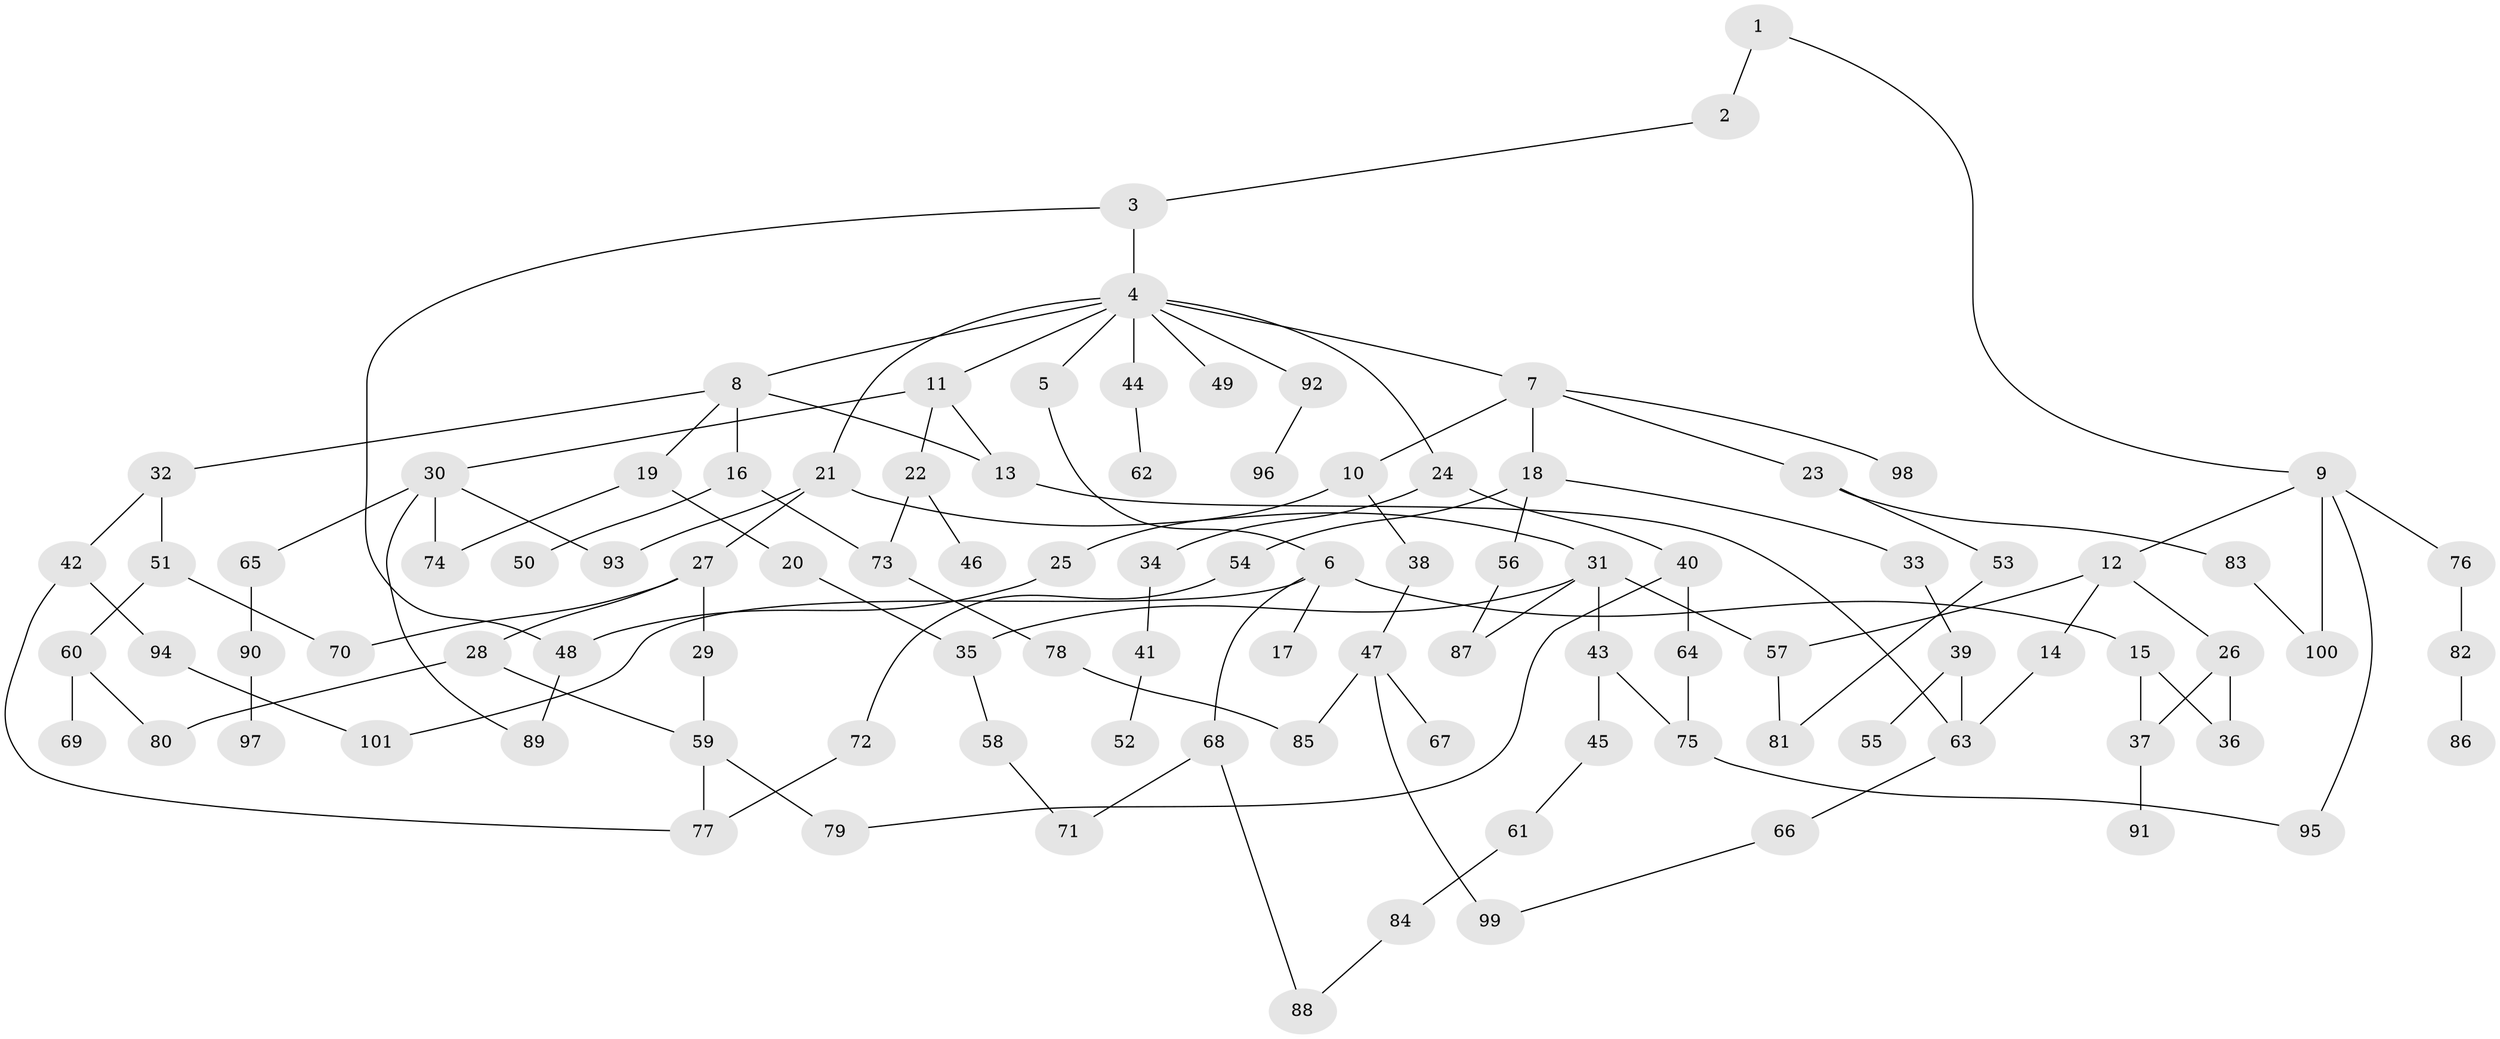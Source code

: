 // original degree distribution, {2: 0.3402777777777778, 3: 0.19444444444444445, 4: 0.13194444444444445, 11: 0.006944444444444444, 5: 0.034722222222222224, 6: 0.013888888888888888, 1: 0.2777777777777778}
// Generated by graph-tools (version 1.1) at 2025/48/03/04/25 22:48:42]
// undirected, 101 vertices, 128 edges
graph export_dot {
  node [color=gray90,style=filled];
  1;
  2;
  3;
  4;
  5;
  6;
  7;
  8;
  9;
  10;
  11;
  12;
  13;
  14;
  15;
  16;
  17;
  18;
  19;
  20;
  21;
  22;
  23;
  24;
  25;
  26;
  27;
  28;
  29;
  30;
  31;
  32;
  33;
  34;
  35;
  36;
  37;
  38;
  39;
  40;
  41;
  42;
  43;
  44;
  45;
  46;
  47;
  48;
  49;
  50;
  51;
  52;
  53;
  54;
  55;
  56;
  57;
  58;
  59;
  60;
  61;
  62;
  63;
  64;
  65;
  66;
  67;
  68;
  69;
  70;
  71;
  72;
  73;
  74;
  75;
  76;
  77;
  78;
  79;
  80;
  81;
  82;
  83;
  84;
  85;
  86;
  87;
  88;
  89;
  90;
  91;
  92;
  93;
  94;
  95;
  96;
  97;
  98;
  99;
  100;
  101;
  1 -- 2 [weight=1.0];
  1 -- 9 [weight=1.0];
  2 -- 3 [weight=1.0];
  3 -- 4 [weight=1.0];
  3 -- 48 [weight=1.0];
  4 -- 5 [weight=1.0];
  4 -- 7 [weight=1.0];
  4 -- 8 [weight=1.0];
  4 -- 11 [weight=1.0];
  4 -- 21 [weight=1.0];
  4 -- 24 [weight=1.0];
  4 -- 44 [weight=1.0];
  4 -- 49 [weight=1.0];
  4 -- 92 [weight=1.0];
  5 -- 6 [weight=1.0];
  6 -- 15 [weight=1.0];
  6 -- 17 [weight=1.0];
  6 -- 68 [weight=1.0];
  6 -- 101 [weight=1.0];
  7 -- 10 [weight=1.0];
  7 -- 18 [weight=1.0];
  7 -- 23 [weight=1.0];
  7 -- 98 [weight=1.0];
  8 -- 13 [weight=1.0];
  8 -- 16 [weight=1.0];
  8 -- 19 [weight=1.0];
  8 -- 32 [weight=1.0];
  9 -- 12 [weight=1.0];
  9 -- 76 [weight=1.0];
  9 -- 95 [weight=1.0];
  9 -- 100 [weight=1.0];
  10 -- 25 [weight=1.0];
  10 -- 38 [weight=1.0];
  11 -- 13 [weight=1.0];
  11 -- 22 [weight=1.0];
  11 -- 30 [weight=1.0];
  12 -- 14 [weight=1.0];
  12 -- 26 [weight=1.0];
  12 -- 57 [weight=1.0];
  13 -- 63 [weight=1.0];
  14 -- 63 [weight=1.0];
  15 -- 36 [weight=1.0];
  15 -- 37 [weight=1.0];
  16 -- 50 [weight=1.0];
  16 -- 73 [weight=1.0];
  18 -- 33 [weight=1.0];
  18 -- 54 [weight=1.0];
  18 -- 56 [weight=1.0];
  19 -- 20 [weight=1.0];
  19 -- 74 [weight=1.0];
  20 -- 35 [weight=1.0];
  21 -- 27 [weight=1.0];
  21 -- 31 [weight=1.0];
  21 -- 93 [weight=1.0];
  22 -- 46 [weight=1.0];
  22 -- 73 [weight=1.0];
  23 -- 53 [weight=1.0];
  23 -- 83 [weight=1.0];
  24 -- 34 [weight=1.0];
  24 -- 40 [weight=1.0];
  25 -- 48 [weight=1.0];
  26 -- 36 [weight=1.0];
  26 -- 37 [weight=1.0];
  27 -- 28 [weight=1.0];
  27 -- 29 [weight=1.0];
  27 -- 70 [weight=1.0];
  28 -- 59 [weight=1.0];
  28 -- 80 [weight=1.0];
  29 -- 59 [weight=1.0];
  30 -- 65 [weight=1.0];
  30 -- 74 [weight=1.0];
  30 -- 89 [weight=1.0];
  30 -- 93 [weight=1.0];
  31 -- 35 [weight=1.0];
  31 -- 43 [weight=1.0];
  31 -- 57 [weight=1.0];
  31 -- 87 [weight=1.0];
  32 -- 42 [weight=1.0];
  32 -- 51 [weight=1.0];
  33 -- 39 [weight=1.0];
  34 -- 41 [weight=1.0];
  35 -- 58 [weight=1.0];
  37 -- 91 [weight=1.0];
  38 -- 47 [weight=2.0];
  39 -- 55 [weight=1.0];
  39 -- 63 [weight=1.0];
  40 -- 64 [weight=1.0];
  40 -- 79 [weight=1.0];
  41 -- 52 [weight=1.0];
  42 -- 77 [weight=1.0];
  42 -- 94 [weight=1.0];
  43 -- 45 [weight=1.0];
  43 -- 75 [weight=1.0];
  44 -- 62 [weight=1.0];
  45 -- 61 [weight=1.0];
  47 -- 67 [weight=1.0];
  47 -- 85 [weight=1.0];
  47 -- 99 [weight=1.0];
  48 -- 89 [weight=1.0];
  51 -- 60 [weight=1.0];
  51 -- 70 [weight=1.0];
  53 -- 81 [weight=1.0];
  54 -- 72 [weight=1.0];
  56 -- 87 [weight=1.0];
  57 -- 81 [weight=1.0];
  58 -- 71 [weight=1.0];
  59 -- 77 [weight=1.0];
  59 -- 79 [weight=1.0];
  60 -- 69 [weight=1.0];
  60 -- 80 [weight=1.0];
  61 -- 84 [weight=1.0];
  63 -- 66 [weight=1.0];
  64 -- 75 [weight=1.0];
  65 -- 90 [weight=1.0];
  66 -- 99 [weight=1.0];
  68 -- 71 [weight=1.0];
  68 -- 88 [weight=1.0];
  72 -- 77 [weight=1.0];
  73 -- 78 [weight=1.0];
  75 -- 95 [weight=1.0];
  76 -- 82 [weight=1.0];
  78 -- 85 [weight=1.0];
  82 -- 86 [weight=1.0];
  83 -- 100 [weight=1.0];
  84 -- 88 [weight=1.0];
  90 -- 97 [weight=1.0];
  92 -- 96 [weight=1.0];
  94 -- 101 [weight=1.0];
}
